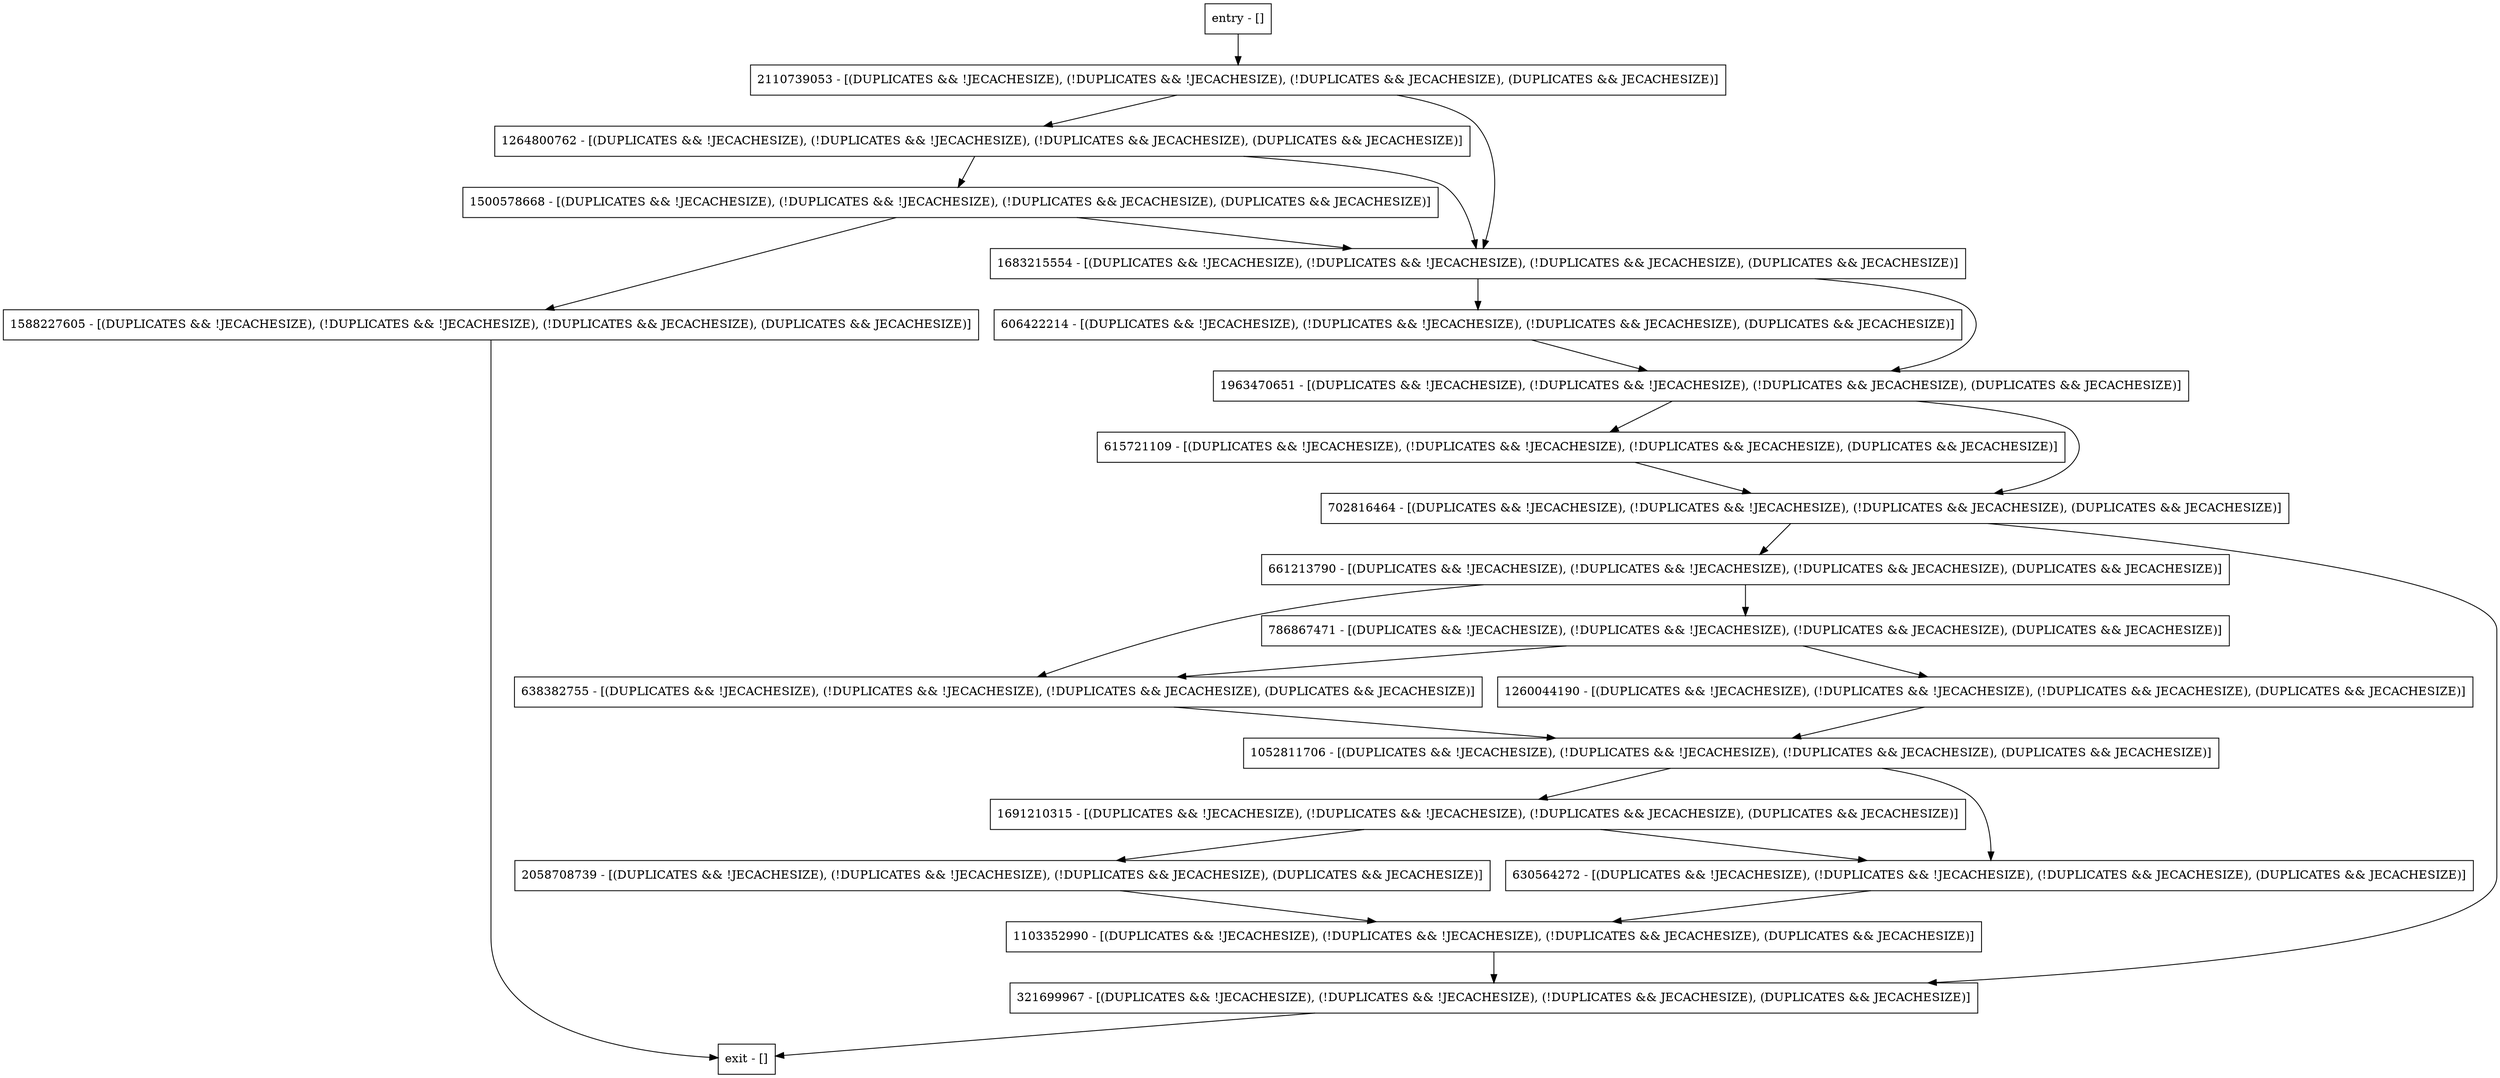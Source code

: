 digraph initWithEnvironment {
node [shape=record];
1264800762 [label="1264800762 - [(DUPLICATES && !JECACHESIZE), (!DUPLICATES && !JECACHESIZE), (!DUPLICATES && JECACHESIZE), (DUPLICATES && JECACHESIZE)]"];
786867471 [label="786867471 - [(DUPLICATES && !JECACHESIZE), (!DUPLICATES && !JECACHESIZE), (!DUPLICATES && JECACHESIZE), (DUPLICATES && JECACHESIZE)]"];
1103352990 [label="1103352990 - [(DUPLICATES && !JECACHESIZE), (!DUPLICATES && !JECACHESIZE), (!DUPLICATES && JECACHESIZE), (DUPLICATES && JECACHESIZE)]"];
1683215554 [label="1683215554 - [(DUPLICATES && !JECACHESIZE), (!DUPLICATES && !JECACHESIZE), (!DUPLICATES && JECACHESIZE), (DUPLICATES && JECACHESIZE)]"];
321699967 [label="321699967 - [(DUPLICATES && !JECACHESIZE), (!DUPLICATES && !JECACHESIZE), (!DUPLICATES && JECACHESIZE), (DUPLICATES && JECACHESIZE)]"];
1260044190 [label="1260044190 - [(DUPLICATES && !JECACHESIZE), (!DUPLICATES && !JECACHESIZE), (!DUPLICATES && JECACHESIZE), (DUPLICATES && JECACHESIZE)]"];
1963470651 [label="1963470651 - [(DUPLICATES && !JECACHESIZE), (!DUPLICATES && !JECACHESIZE), (!DUPLICATES && JECACHESIZE), (DUPLICATES && JECACHESIZE)]"];
1500578668 [label="1500578668 - [(DUPLICATES && !JECACHESIZE), (!DUPLICATES && !JECACHESIZE), (!DUPLICATES && JECACHESIZE), (DUPLICATES && JECACHESIZE)]"];
1588227605 [label="1588227605 - [(DUPLICATES && !JECACHESIZE), (!DUPLICATES && !JECACHESIZE), (!DUPLICATES && JECACHESIZE), (DUPLICATES && JECACHESIZE)]"];
1691210315 [label="1691210315 - [(DUPLICATES && !JECACHESIZE), (!DUPLICATES && !JECACHESIZE), (!DUPLICATES && JECACHESIZE), (DUPLICATES && JECACHESIZE)]"];
entry [label="entry - []"];
exit [label="exit - []"];
606422214 [label="606422214 - [(DUPLICATES && !JECACHESIZE), (!DUPLICATES && !JECACHESIZE), (!DUPLICATES && JECACHESIZE), (DUPLICATES && JECACHESIZE)]"];
702816464 [label="702816464 - [(DUPLICATES && !JECACHESIZE), (!DUPLICATES && !JECACHESIZE), (!DUPLICATES && JECACHESIZE), (DUPLICATES && JECACHESIZE)]"];
1052811706 [label="1052811706 - [(DUPLICATES && !JECACHESIZE), (!DUPLICATES && !JECACHESIZE), (!DUPLICATES && JECACHESIZE), (DUPLICATES && JECACHESIZE)]"];
630564272 [label="630564272 - [(DUPLICATES && !JECACHESIZE), (!DUPLICATES && !JECACHESIZE), (!DUPLICATES && JECACHESIZE), (DUPLICATES && JECACHESIZE)]"];
2110739053 [label="2110739053 - [(DUPLICATES && !JECACHESIZE), (!DUPLICATES && !JECACHESIZE), (!DUPLICATES && JECACHESIZE), (DUPLICATES && JECACHESIZE)]"];
661213790 [label="661213790 - [(DUPLICATES && !JECACHESIZE), (!DUPLICATES && !JECACHESIZE), (!DUPLICATES && JECACHESIZE), (DUPLICATES && JECACHESIZE)]"];
638382755 [label="638382755 - [(DUPLICATES && !JECACHESIZE), (!DUPLICATES && !JECACHESIZE), (!DUPLICATES && JECACHESIZE), (DUPLICATES && JECACHESIZE)]"];
615721109 [label="615721109 - [(DUPLICATES && !JECACHESIZE), (!DUPLICATES && !JECACHESIZE), (!DUPLICATES && JECACHESIZE), (DUPLICATES && JECACHESIZE)]"];
2058708739 [label="2058708739 - [(DUPLICATES && !JECACHESIZE), (!DUPLICATES && !JECACHESIZE), (!DUPLICATES && JECACHESIZE), (DUPLICATES && JECACHESIZE)]"];
entry;
exit;
1264800762 -> 1683215554;
1264800762 -> 1500578668;
786867471 -> 1260044190;
786867471 -> 638382755;
1103352990 -> 321699967;
1683215554 -> 606422214;
1683215554 -> 1963470651;
321699967 -> exit;
1260044190 -> 1052811706;
1963470651 -> 702816464;
1963470651 -> 615721109;
1500578668 -> 1683215554;
1500578668 -> 1588227605;
1588227605 -> exit;
1691210315 -> 630564272;
1691210315 -> 2058708739;
entry -> 2110739053;
606422214 -> 1963470651;
702816464 -> 661213790;
702816464 -> 321699967;
1052811706 -> 630564272;
1052811706 -> 1691210315;
630564272 -> 1103352990;
2110739053 -> 1264800762;
2110739053 -> 1683215554;
661213790 -> 786867471;
661213790 -> 638382755;
638382755 -> 1052811706;
615721109 -> 702816464;
2058708739 -> 1103352990;
}
